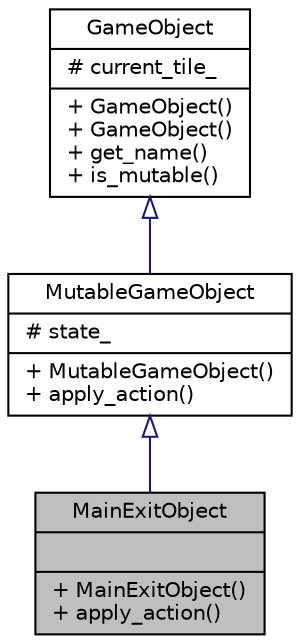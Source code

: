 digraph "MainExitObject"
{
 // LATEX_PDF_SIZE
  edge [fontname="Helvetica",fontsize="10",labelfontname="Helvetica",labelfontsize="10"];
  node [fontname="Helvetica",fontsize="10",shape=record];
  Node1 [label="{MainExitObject\n||+ MainExitObject()\l+ apply_action()\l}",height=0.2,width=0.4,color="black", fillcolor="grey75", style="filled", fontcolor="black",tooltip=" "];
  Node2 -> Node1 [dir="back",color="midnightblue",fontsize="10",style="solid",arrowtail="onormal"];
  Node2 [label="{MutableGameObject\n|# state_\l|+ MutableGameObject()\l+ apply_action()\l}",height=0.2,width=0.4,color="black", fillcolor="white", style="filled",URL="$classMutableGameObject.html",tooltip=" "];
  Node3 -> Node2 [dir="back",color="midnightblue",fontsize="10",style="solid",arrowtail="onormal"];
  Node3 [label="{GameObject\n|# current_tile_\l|+ GameObject()\l+ GameObject()\l+ get_name()\l+ is_mutable()\l}",height=0.2,width=0.4,color="black", fillcolor="white", style="filled",URL="$classGameObject.html",tooltip=" "];
}
